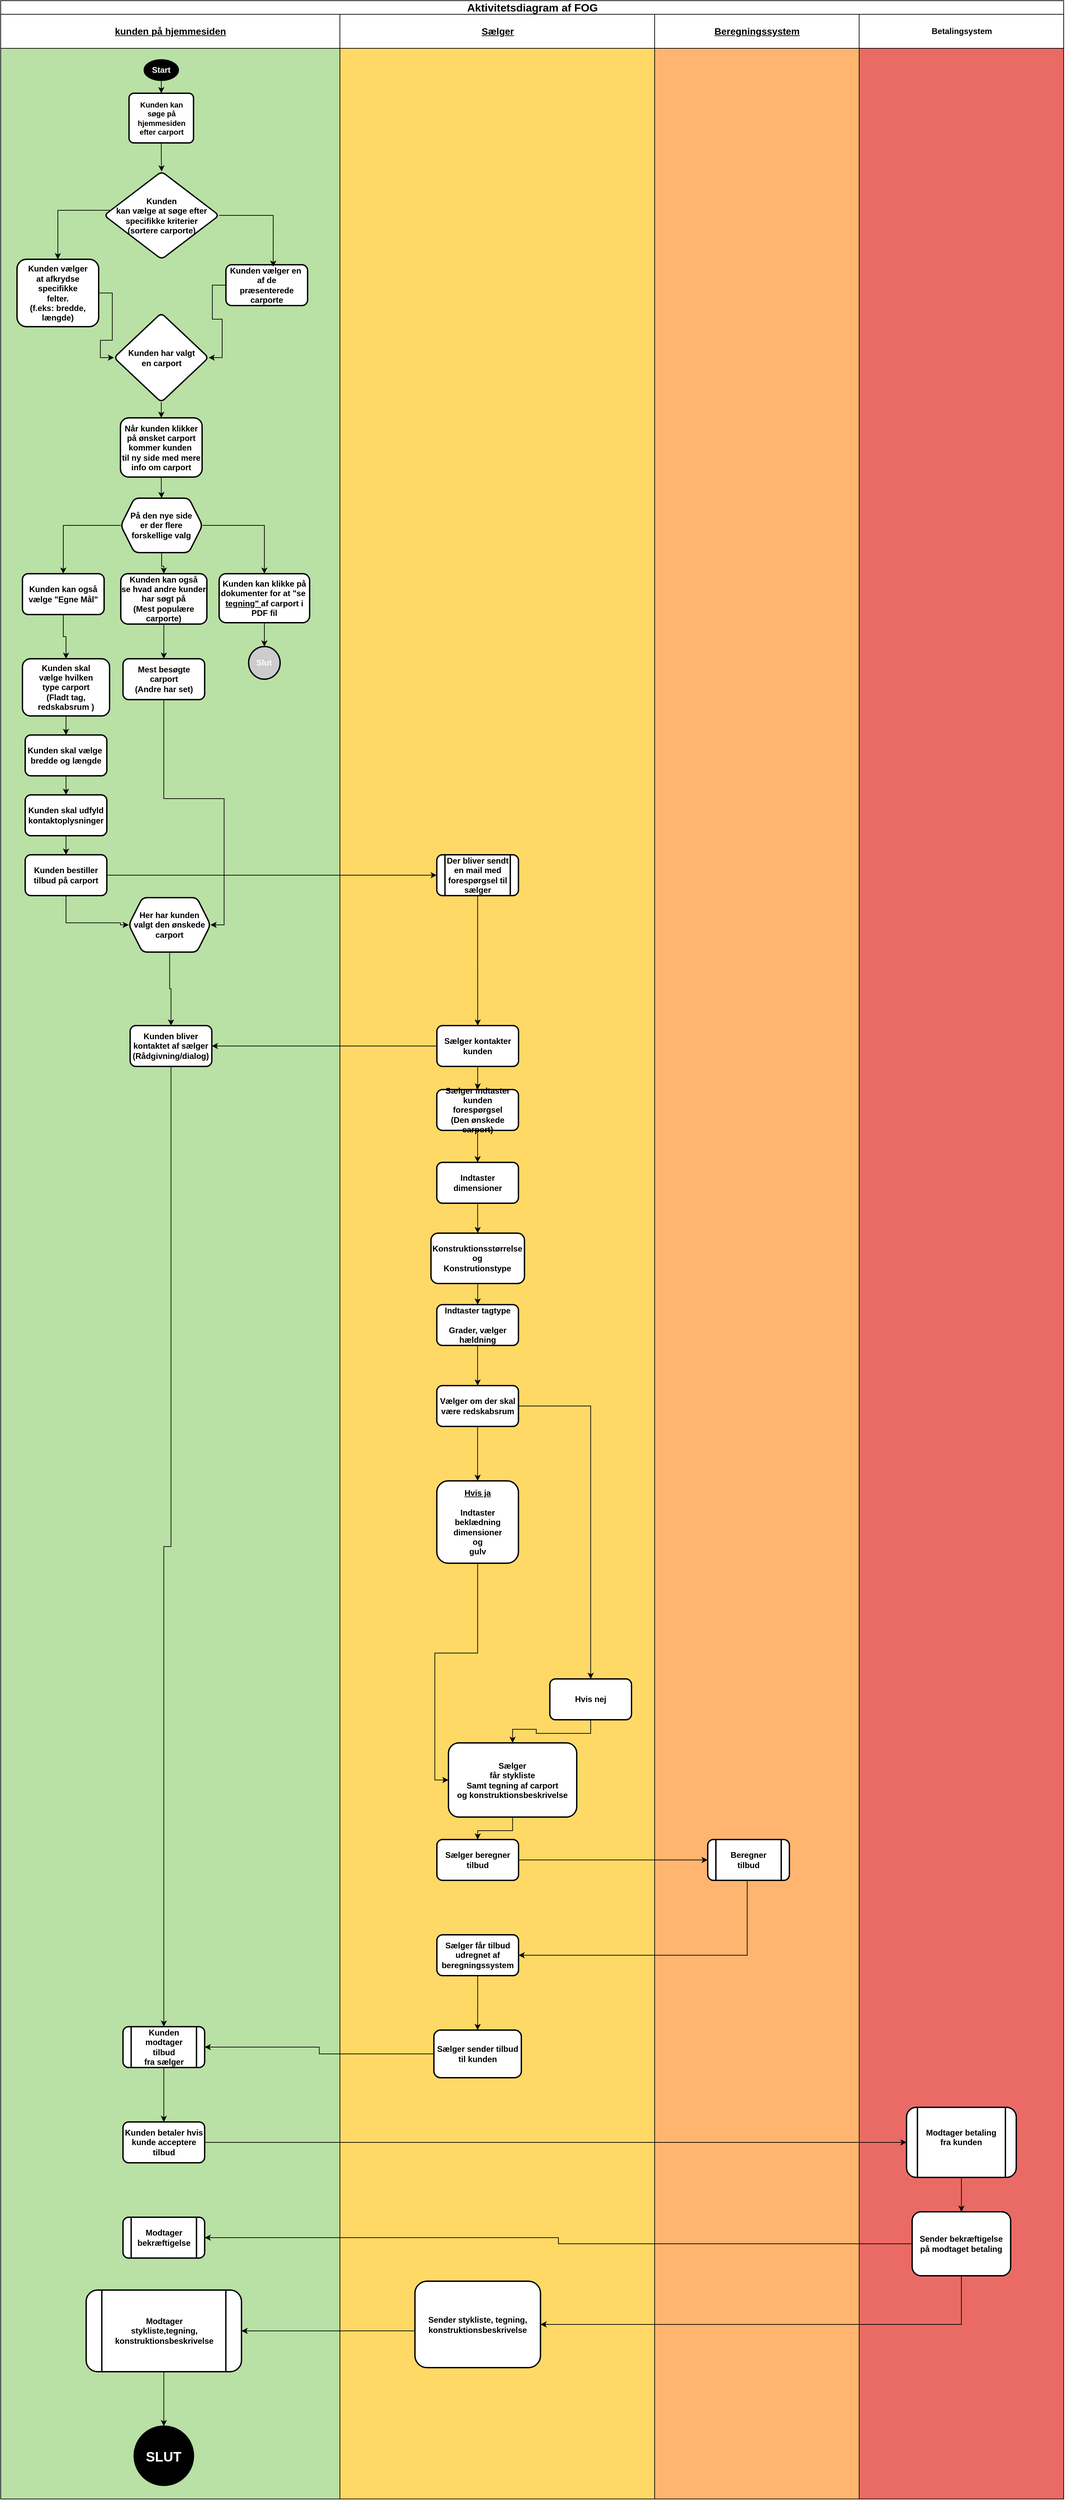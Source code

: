 <mxfile version="24.3.1" type="github">
  <diagram id="prtHgNgQTEPvFCAcTncT" name="Page-1">
    <mxGraphModel dx="1687" dy="4178" grid="0" gridSize="10" guides="1" tooltips="1" connect="1" arrows="1" fold="1" page="1" pageScale="1" pageWidth="2339" pageHeight="3300" background="none" math="0" shadow="0">
      <root>
        <mxCell id="0" />
        <mxCell id="1" parent="0" />
        <mxCell id="vdoab_yicsTFZKbGhMKv-17" value="&lt;font style=&quot;font-size: 16px;&quot;&gt;Aktivitetsdiagram af FOG&lt;/font&gt;" style="swimlane;childLayout=stackLayout;resizeParent=1;resizeParentMax=0;startSize=20;html=1;" parent="1" vertex="1">
          <mxGeometry x="219" y="-3003" width="1562.02" height="3671" as="geometry" />
        </mxCell>
        <mxCell id="vdoab_yicsTFZKbGhMKv-18" value="&lt;u&gt;&lt;font style=&quot;font-size: 14px;&quot;&gt;kunden på hjemmesiden&lt;/font&gt;&lt;/u&gt;" style="swimlane;startSize=50;html=1;swimlaneFillColor=#B9E0A5;" parent="vdoab_yicsTFZKbGhMKv-17" vertex="1">
          <mxGeometry y="20" width="498.49" height="3651" as="geometry" />
        </mxCell>
        <mxCell id="vdoab_yicsTFZKbGhMKv-25" style="edgeStyle=orthogonalEdgeStyle;rounded=0;orthogonalLoop=1;jettySize=auto;html=1;exitX=0.5;exitY=1;exitDx=0;exitDy=0;exitPerimeter=0;entryX=0.5;entryY=0;entryDx=0;entryDy=0;" parent="vdoab_yicsTFZKbGhMKv-18" source="vdoab_yicsTFZKbGhMKv-23" target="vdoab_yicsTFZKbGhMKv-26" edge="1">
          <mxGeometry relative="1" as="geometry">
            <mxPoint x="97" y="110" as="targetPoint" />
          </mxGeometry>
        </mxCell>
        <mxCell id="vdoab_yicsTFZKbGhMKv-23" value="Start" style="strokeWidth=2;html=1;shape=mxgraph.flowchart.start_1;whiteSpace=wrap;fillColor=#000000;fontColor=#FFFFFF;fontStyle=1" parent="vdoab_yicsTFZKbGhMKv-18" vertex="1">
          <mxGeometry x="211" y="67" width="50" height="30" as="geometry" />
        </mxCell>
        <mxCell id="vdoab_yicsTFZKbGhMKv-44" value="" style="edgeStyle=orthogonalEdgeStyle;rounded=0;orthogonalLoop=1;jettySize=auto;html=1;" parent="vdoab_yicsTFZKbGhMKv-18" source="vdoab_yicsTFZKbGhMKv-26" target="vdoab_yicsTFZKbGhMKv-37" edge="1">
          <mxGeometry relative="1" as="geometry" />
        </mxCell>
        <mxCell id="vdoab_yicsTFZKbGhMKv-26" value="&lt;div style=&quot;font-size: 11px;&quot; align=&quot;center&quot;&gt;&lt;font style=&quot;font-size: 11px;&quot;&gt;&lt;b&gt;Kunden kan&lt;/b&gt;&lt;/font&gt;&lt;/div&gt;&lt;div style=&quot;font-size: 11px;&quot; align=&quot;center&quot;&gt;&lt;font style=&quot;font-size: 11px;&quot;&gt;&lt;b&gt;søge på &lt;br&gt;&lt;/b&gt;&lt;/font&gt;&lt;/div&gt;&lt;div style=&quot;font-size: 11px;&quot; align=&quot;center&quot;&gt;&lt;font style=&quot;font-size: 11px;&quot;&gt;&lt;b&gt;hjemmesiden &lt;br&gt;&lt;/b&gt;&lt;/font&gt;&lt;/div&gt;&lt;div style=&quot;font-size: 11px;&quot; align=&quot;center&quot;&gt;&lt;font style=&quot;font-size: 11px;&quot;&gt;&lt;b&gt;efter carport&lt;br&gt;&lt;/b&gt;&lt;/font&gt;&lt;/div&gt;" style="rounded=1;whiteSpace=wrap;html=1;absoluteArcSize=1;arcSize=14;strokeWidth=2;" parent="vdoab_yicsTFZKbGhMKv-18" vertex="1">
          <mxGeometry x="188.62" y="116" width="94.75" height="73" as="geometry" />
        </mxCell>
        <mxCell id="vdoab_yicsTFZKbGhMKv-48" style="edgeStyle=orthogonalEdgeStyle;rounded=0;orthogonalLoop=1;jettySize=auto;html=1;entryX=1;entryY=0.5;entryDx=0;entryDy=0;" parent="vdoab_yicsTFZKbGhMKv-18" source="vdoab_yicsTFZKbGhMKv-32" target="vdoab_yicsTFZKbGhMKv-45" edge="1">
          <mxGeometry relative="1" as="geometry" />
        </mxCell>
        <mxCell id="vdoab_yicsTFZKbGhMKv-32" value="&lt;div&gt;&lt;b&gt;Kunden vælger en&amp;nbsp;&lt;/b&gt;&lt;/div&gt;&lt;div&gt;&lt;b&gt;af de&lt;br&gt;&lt;/b&gt;&lt;/div&gt;&lt;div&gt;&lt;b&gt;præsenterede&lt;br&gt;&lt;/b&gt;&lt;/div&gt;&lt;div&gt;&lt;b&gt;carporte&lt;br&gt;&lt;/b&gt;&lt;/div&gt;" style="rounded=1;whiteSpace=wrap;html=1;arcSize=14;strokeWidth=2;" parent="vdoab_yicsTFZKbGhMKv-18" vertex="1">
          <mxGeometry x="330.995" y="368" width="120" height="60" as="geometry" />
        </mxCell>
        <mxCell id="vdoab_yicsTFZKbGhMKv-37" value="&lt;div&gt;&lt;b&gt;Kunden &lt;br&gt;&lt;/b&gt;&lt;/div&gt;&lt;div&gt;&lt;b&gt;kan vælge at søge efter specifikke kriterier&lt;/b&gt;&lt;/div&gt;&lt;div&gt;&lt;b&gt;(sortere carporte)&lt;br&gt;&lt;/b&gt;&lt;/div&gt;" style="rhombus;whiteSpace=wrap;html=1;rounded=1;arcSize=14;strokeWidth=2;" parent="vdoab_yicsTFZKbGhMKv-18" vertex="1">
          <mxGeometry x="151.99" y="231" width="169.01" height="129" as="geometry" />
        </mxCell>
        <mxCell id="vdoab_yicsTFZKbGhMKv-49" style="edgeStyle=orthogonalEdgeStyle;rounded=0;orthogonalLoop=1;jettySize=auto;html=1;entryX=0;entryY=0.5;entryDx=0;entryDy=0;" parent="vdoab_yicsTFZKbGhMKv-18" source="vdoab_yicsTFZKbGhMKv-41" target="vdoab_yicsTFZKbGhMKv-45" edge="1">
          <mxGeometry relative="1" as="geometry" />
        </mxCell>
        <mxCell id="vdoab_yicsTFZKbGhMKv-41" value="&lt;div&gt;&lt;b&gt;Kunden vælger&lt;/b&gt;&lt;/div&gt;&lt;div&gt;&lt;b&gt;at afkrydse specifikke &lt;br&gt;&lt;/b&gt;&lt;/div&gt;&lt;div&gt;&lt;b&gt;felter.&lt;br&gt;(f.eks: bredde, længde)&lt;br&gt;&lt;/b&gt;&lt;/div&gt;" style="rounded=1;whiteSpace=wrap;html=1;arcSize=14;strokeWidth=2;" parent="vdoab_yicsTFZKbGhMKv-18" vertex="1">
          <mxGeometry x="24" y="360" width="120" height="99" as="geometry" />
        </mxCell>
        <mxCell id="vdoab_yicsTFZKbGhMKv-42" value="" style="edgeStyle=orthogonalEdgeStyle;rounded=0;orthogonalLoop=1;jettySize=auto;html=1;" parent="vdoab_yicsTFZKbGhMKv-18" source="vdoab_yicsTFZKbGhMKv-37" target="vdoab_yicsTFZKbGhMKv-41" edge="1">
          <mxGeometry relative="1" as="geometry">
            <Array as="points">
              <mxPoint x="84" y="288" />
            </Array>
          </mxGeometry>
        </mxCell>
        <mxCell id="vdoab_yicsTFZKbGhMKv-43" style="edgeStyle=orthogonalEdgeStyle;rounded=0;orthogonalLoop=1;jettySize=auto;html=1;entryX=0.579;entryY=0.05;entryDx=0;entryDy=0;entryPerimeter=0;" parent="vdoab_yicsTFZKbGhMKv-18" source="vdoab_yicsTFZKbGhMKv-37" target="vdoab_yicsTFZKbGhMKv-32" edge="1">
          <mxGeometry relative="1" as="geometry" />
        </mxCell>
        <mxCell id="vdoab_yicsTFZKbGhMKv-51" value="" style="edgeStyle=orthogonalEdgeStyle;rounded=0;orthogonalLoop=1;jettySize=auto;html=1;" parent="vdoab_yicsTFZKbGhMKv-18" source="vdoab_yicsTFZKbGhMKv-45" target="vdoab_yicsTFZKbGhMKv-50" edge="1">
          <mxGeometry relative="1" as="geometry" />
        </mxCell>
        <mxCell id="vdoab_yicsTFZKbGhMKv-45" value="&lt;div&gt;&lt;b&gt;Kunden har valgt&lt;/b&gt;&lt;/div&gt;&lt;div&gt;&lt;b&gt;en carport&lt;br&gt;&lt;/b&gt;&lt;/div&gt;" style="rhombus;whiteSpace=wrap;html=1;rounded=1;arcSize=14;strokeWidth=2;" parent="vdoab_yicsTFZKbGhMKv-18" vertex="1">
          <mxGeometry x="166.5" y="439" width="139.01" height="131.06" as="geometry" />
        </mxCell>
        <mxCell id="vdoab_yicsTFZKbGhMKv-55" value="" style="edgeStyle=orthogonalEdgeStyle;rounded=0;orthogonalLoop=1;jettySize=auto;html=1;" parent="vdoab_yicsTFZKbGhMKv-18" source="vdoab_yicsTFZKbGhMKv-50" target="vdoab_yicsTFZKbGhMKv-54" edge="1">
          <mxGeometry relative="1" as="geometry" />
        </mxCell>
        <mxCell id="vdoab_yicsTFZKbGhMKv-50" value="&lt;div&gt;&lt;b&gt;Når kunden klikker&lt;/b&gt;&lt;/div&gt;&lt;div&gt;&lt;b&gt;på ønsket carport&lt;/b&gt;&lt;/div&gt;&lt;div&gt;&lt;b&gt;kommer kunden&amp;nbsp;&lt;/b&gt;&lt;/div&gt;&lt;div&gt;&lt;b&gt;til ny side med mere info om carport &lt;br&gt;&lt;/b&gt;&lt;/div&gt;" style="whiteSpace=wrap;html=1;rounded=1;arcSize=14;strokeWidth=2;" parent="vdoab_yicsTFZKbGhMKv-18" vertex="1">
          <mxGeometry x="175.99" y="593" width="120" height="87" as="geometry" />
        </mxCell>
        <mxCell id="vdoab_yicsTFZKbGhMKv-57" value="" style="edgeStyle=orthogonalEdgeStyle;rounded=0;orthogonalLoop=1;jettySize=auto;html=1;" parent="vdoab_yicsTFZKbGhMKv-18" source="vdoab_yicsTFZKbGhMKv-54" target="vdoab_yicsTFZKbGhMKv-56" edge="1">
          <mxGeometry relative="1" as="geometry" />
        </mxCell>
        <mxCell id="vdoab_yicsTFZKbGhMKv-59" value="" style="edgeStyle=orthogonalEdgeStyle;rounded=0;orthogonalLoop=1;jettySize=auto;html=1;" parent="vdoab_yicsTFZKbGhMKv-18" source="vdoab_yicsTFZKbGhMKv-54" target="vdoab_yicsTFZKbGhMKv-58" edge="1">
          <mxGeometry relative="1" as="geometry" />
        </mxCell>
        <mxCell id="vdoab_yicsTFZKbGhMKv-61" value="" style="edgeStyle=orthogonalEdgeStyle;rounded=0;orthogonalLoop=1;jettySize=auto;html=1;" parent="vdoab_yicsTFZKbGhMKv-18" source="vdoab_yicsTFZKbGhMKv-54" target="vdoab_yicsTFZKbGhMKv-60" edge="1">
          <mxGeometry relative="1" as="geometry" />
        </mxCell>
        <mxCell id="vdoab_yicsTFZKbGhMKv-54" value="&lt;div&gt;&lt;b&gt;På den nye side &lt;br&gt;&lt;/b&gt;&lt;/div&gt;&lt;div&gt;&lt;b&gt;er der flere forskellige valg&lt;br&gt;&lt;/b&gt;&lt;/div&gt;" style="shape=hexagon;perimeter=hexagonPerimeter2;whiteSpace=wrap;html=1;fixedSize=1;rounded=1;arcSize=14;strokeWidth=2;" parent="vdoab_yicsTFZKbGhMKv-18" vertex="1">
          <mxGeometry x="176.49" y="711" width="120" height="80" as="geometry" />
        </mxCell>
        <mxCell id="vdoab_yicsTFZKbGhMKv-65" value="" style="edgeStyle=orthogonalEdgeStyle;rounded=0;orthogonalLoop=1;jettySize=auto;html=1;" parent="vdoab_yicsTFZKbGhMKv-18" source="vdoab_yicsTFZKbGhMKv-56" target="vdoab_yicsTFZKbGhMKv-64" edge="1">
          <mxGeometry relative="1" as="geometry" />
        </mxCell>
        <mxCell id="vdoab_yicsTFZKbGhMKv-56" value="&lt;div&gt;&lt;b&gt;Kunden kan klikke på&lt;/b&gt;&lt;/div&gt;&lt;div&gt;&lt;b&gt;dokumenter for at &quot;se&amp;nbsp;&lt;/b&gt;&lt;/div&gt;&lt;div&gt;&lt;b&gt;&lt;u&gt;tegning&quot; &lt;/u&gt;af carport i PDF fil&lt;br&gt;&lt;/b&gt;&lt;/div&gt;" style="whiteSpace=wrap;html=1;rounded=1;arcSize=14;strokeWidth=2;" parent="vdoab_yicsTFZKbGhMKv-18" vertex="1">
          <mxGeometry x="321" y="822" width="133" height="72" as="geometry" />
        </mxCell>
        <mxCell id="vdoab_yicsTFZKbGhMKv-69" value="" style="edgeStyle=orthogonalEdgeStyle;rounded=0;orthogonalLoop=1;jettySize=auto;html=1;" parent="vdoab_yicsTFZKbGhMKv-18" source="vdoab_yicsTFZKbGhMKv-58" target="vdoab_yicsTFZKbGhMKv-68" edge="1">
          <mxGeometry relative="1" as="geometry" />
        </mxCell>
        <mxCell id="vdoab_yicsTFZKbGhMKv-58" value="&lt;div&gt;&lt;b&gt;Kunden kan også &lt;br&gt;&lt;/b&gt;&lt;/div&gt;&lt;div&gt;&lt;b&gt;vælge &quot;Egne Mål&quot;&lt;br&gt;&lt;/b&gt;&lt;/div&gt;" style="whiteSpace=wrap;html=1;rounded=1;arcSize=14;strokeWidth=2;" parent="vdoab_yicsTFZKbGhMKv-18" vertex="1">
          <mxGeometry x="31.99" y="822" width="120" height="60" as="geometry" />
        </mxCell>
        <mxCell id="vdoab_yicsTFZKbGhMKv-67" value="" style="edgeStyle=orthogonalEdgeStyle;rounded=0;orthogonalLoop=1;jettySize=auto;html=1;" parent="vdoab_yicsTFZKbGhMKv-18" source="vdoab_yicsTFZKbGhMKv-60" target="vdoab_yicsTFZKbGhMKv-66" edge="1">
          <mxGeometry relative="1" as="geometry" />
        </mxCell>
        <mxCell id="vdoab_yicsTFZKbGhMKv-60" value="&lt;div&gt;&lt;b&gt;Kunden kan også &lt;br&gt;&lt;/b&gt;&lt;/div&gt;&lt;div&gt;&lt;b&gt;se hvad andre kunder har søgt på &lt;br&gt;&lt;/b&gt;&lt;/div&gt;&lt;div&gt;&lt;b&gt;(Mest populære carporte)&lt;br&gt;&lt;/b&gt;&lt;/div&gt;" style="whiteSpace=wrap;html=1;rounded=1;arcSize=14;strokeWidth=2;" parent="vdoab_yicsTFZKbGhMKv-18" vertex="1">
          <mxGeometry x="176.49" y="822" width="126.51" height="74" as="geometry" />
        </mxCell>
        <mxCell id="vdoab_yicsTFZKbGhMKv-64" value="&lt;b&gt;&lt;font color=&quot;#ffffff&quot;&gt;Slut&lt;/font&gt;&lt;/b&gt;" style="ellipse;whiteSpace=wrap;html=1;rounded=1;arcSize=14;strokeWidth=2;fillColor=#CCCCCC;" parent="vdoab_yicsTFZKbGhMKv-18" vertex="1">
          <mxGeometry x="364.38" y="929" width="46.25" height="48" as="geometry" />
        </mxCell>
        <mxCell id="vdoab_yicsTFZKbGhMKv-93" style="edgeStyle=orthogonalEdgeStyle;rounded=0;orthogonalLoop=1;jettySize=auto;html=1;entryX=1;entryY=0.5;entryDx=0;entryDy=0;" parent="vdoab_yicsTFZKbGhMKv-18" source="vdoab_yicsTFZKbGhMKv-66" target="vdoab_yicsTFZKbGhMKv-84" edge="1">
          <mxGeometry relative="1" as="geometry" />
        </mxCell>
        <mxCell id="vdoab_yicsTFZKbGhMKv-66" value="&lt;div&gt;&lt;b&gt;Mest besøgte &lt;br&gt;&lt;/b&gt;&lt;/div&gt;&lt;div&gt;&lt;b&gt;carport&lt;/b&gt;&lt;/div&gt;&lt;div&gt;&lt;b&gt;(Andre har set)&lt;br&gt;&lt;/b&gt;&lt;/div&gt;" style="whiteSpace=wrap;html=1;rounded=1;arcSize=14;strokeWidth=2;" parent="vdoab_yicsTFZKbGhMKv-18" vertex="1">
          <mxGeometry x="179.745" y="947" width="120" height="60" as="geometry" />
        </mxCell>
        <mxCell id="vdoab_yicsTFZKbGhMKv-71" value="" style="edgeStyle=orthogonalEdgeStyle;rounded=0;orthogonalLoop=1;jettySize=auto;html=1;" parent="vdoab_yicsTFZKbGhMKv-18" source="vdoab_yicsTFZKbGhMKv-68" target="vdoab_yicsTFZKbGhMKv-70" edge="1">
          <mxGeometry relative="1" as="geometry" />
        </mxCell>
        <mxCell id="vdoab_yicsTFZKbGhMKv-68" value="&lt;div&gt;&lt;b&gt;Kunden skal &lt;br&gt;&lt;/b&gt;&lt;/div&gt;&lt;div&gt;&lt;b&gt;vælge hvilken &lt;br&gt;&lt;/b&gt;&lt;/div&gt;&lt;div&gt;&lt;b&gt;type carport&lt;br&gt;&lt;/b&gt;&lt;/div&gt;&lt;div&gt;&lt;b&gt;(Fladt tag, redskabsrum )&lt;/b&gt;&lt;br&gt;&lt;/div&gt;" style="rounded=1;whiteSpace=wrap;html=1;arcSize=14;strokeWidth=2;" parent="vdoab_yicsTFZKbGhMKv-18" vertex="1">
          <mxGeometry x="31.99" y="947" width="128.01" height="84" as="geometry" />
        </mxCell>
        <mxCell id="vdoab_yicsTFZKbGhMKv-73" value="" style="edgeStyle=orthogonalEdgeStyle;rounded=0;orthogonalLoop=1;jettySize=auto;html=1;" parent="vdoab_yicsTFZKbGhMKv-18" source="vdoab_yicsTFZKbGhMKv-70" target="vdoab_yicsTFZKbGhMKv-72" edge="1">
          <mxGeometry relative="1" as="geometry" />
        </mxCell>
        <mxCell id="vdoab_yicsTFZKbGhMKv-70" value="&lt;div&gt;&lt;b&gt;Kunden skal vælge&amp;nbsp;&lt;/b&gt;&lt;/div&gt;&lt;div&gt;&lt;b&gt;bredde og længde&lt;/b&gt;&lt;br&gt;&lt;/div&gt;" style="whiteSpace=wrap;html=1;rounded=1;arcSize=14;strokeWidth=2;" parent="vdoab_yicsTFZKbGhMKv-18" vertex="1">
          <mxGeometry x="36.0" y="1059" width="120" height="60" as="geometry" />
        </mxCell>
        <mxCell id="vdoab_yicsTFZKbGhMKv-75" value="" style="edgeStyle=orthogonalEdgeStyle;rounded=0;orthogonalLoop=1;jettySize=auto;html=1;" parent="vdoab_yicsTFZKbGhMKv-18" source="vdoab_yicsTFZKbGhMKv-72" target="vdoab_yicsTFZKbGhMKv-74" edge="1">
          <mxGeometry relative="1" as="geometry" />
        </mxCell>
        <mxCell id="vdoab_yicsTFZKbGhMKv-72" value="&lt;div&gt;&lt;b&gt;Kunden skal udfyld &lt;br&gt;&lt;/b&gt;&lt;/div&gt;&lt;div&gt;&lt;b&gt;kontaktoplysninger&lt;br&gt;&lt;/b&gt;&lt;/div&gt;" style="whiteSpace=wrap;html=1;rounded=1;arcSize=14;strokeWidth=2;" parent="vdoab_yicsTFZKbGhMKv-18" vertex="1">
          <mxGeometry x="36" y="1147" width="120" height="60" as="geometry" />
        </mxCell>
        <mxCell id="bnEr6I9zWB6GaagaqKd0-1" style="edgeStyle=orthogonalEdgeStyle;rounded=0;orthogonalLoop=1;jettySize=auto;html=1;entryX=0;entryY=0.5;entryDx=0;entryDy=0;" edge="1" parent="vdoab_yicsTFZKbGhMKv-18" source="vdoab_yicsTFZKbGhMKv-74" target="vdoab_yicsTFZKbGhMKv-84">
          <mxGeometry relative="1" as="geometry">
            <Array as="points">
              <mxPoint x="96" y="1335" />
              <mxPoint x="176" y="1335" />
              <mxPoint x="176" y="1338" />
            </Array>
          </mxGeometry>
        </mxCell>
        <mxCell id="vdoab_yicsTFZKbGhMKv-74" value="&lt;div&gt;&lt;b&gt;Kunden bestiller tilbud på carport&lt;br&gt;&lt;/b&gt;&lt;/div&gt;" style="whiteSpace=wrap;html=1;rounded=1;arcSize=14;strokeWidth=2;" parent="vdoab_yicsTFZKbGhMKv-18" vertex="1">
          <mxGeometry x="36" y="1235" width="120" height="60" as="geometry" />
        </mxCell>
        <mxCell id="vdoab_yicsTFZKbGhMKv-84" value="&lt;div&gt;&lt;b&gt;Her har kunden &lt;br&gt;&lt;/b&gt;&lt;/div&gt;&lt;div&gt;&lt;b&gt;valgt den ønskede carport&lt;br&gt;&lt;/b&gt;&lt;/div&gt;" style="shape=hexagon;perimeter=hexagonPerimeter2;whiteSpace=wrap;html=1;fixedSize=1;rounded=1;arcSize=14;strokeWidth=2;" parent="vdoab_yicsTFZKbGhMKv-18" vertex="1">
          <mxGeometry x="188.25" y="1298" width="120" height="80" as="geometry" />
        </mxCell>
        <mxCell id="bnEr6I9zWB6GaagaqKd0-4" value="" style="edgeStyle=orthogonalEdgeStyle;rounded=0;orthogonalLoop=1;jettySize=auto;html=1;" edge="1" parent="vdoab_yicsTFZKbGhMKv-18" source="vdoab_yicsTFZKbGhMKv-131" target="bnEr6I9zWB6GaagaqKd0-3">
          <mxGeometry relative="1" as="geometry" />
        </mxCell>
        <mxCell id="vdoab_yicsTFZKbGhMKv-131" value="&lt;div&gt;&lt;b&gt;Kunden modtager&lt;/b&gt;&lt;/div&gt;&lt;div&gt;&lt;b&gt;tilbud &lt;br&gt;&lt;/b&gt;&lt;/div&gt;&lt;div&gt;&lt;b&gt;fra sælger&lt;br&gt;&lt;/b&gt;&lt;/div&gt;" style="shape=process;whiteSpace=wrap;html=1;backgroundOutline=1;rounded=1;arcSize=14;strokeWidth=2;" parent="vdoab_yicsTFZKbGhMKv-18" vertex="1">
          <mxGeometry x="179.74" y="2957" width="120" height="60" as="geometry" />
        </mxCell>
        <mxCell id="bnEr6I9zWB6GaagaqKd0-3" value="&lt;div&gt;&lt;b&gt;Kunden betaler hvis &lt;br&gt;&lt;/b&gt;&lt;/div&gt;&lt;div&gt;&lt;b&gt;kunde acceptere tilbud&lt;br&gt;&lt;/b&gt;&lt;/div&gt;" style="whiteSpace=wrap;html=1;rounded=1;arcSize=14;strokeWidth=2;" vertex="1" parent="vdoab_yicsTFZKbGhMKv-18">
          <mxGeometry x="179.74" y="3097" width="120" height="60" as="geometry" />
        </mxCell>
        <mxCell id="bnEr6I9zWB6GaagaqKd0-28" value="" style="edgeStyle=orthogonalEdgeStyle;rounded=0;orthogonalLoop=1;jettySize=auto;html=1;" edge="1" parent="vdoab_yicsTFZKbGhMKv-18" source="bnEr6I9zWB6GaagaqKd0-7" target="bnEr6I9zWB6GaagaqKd0-27">
          <mxGeometry relative="1" as="geometry" />
        </mxCell>
        <mxCell id="bnEr6I9zWB6GaagaqKd0-7" value="&lt;div&gt;&lt;b&gt;Modtager &lt;br&gt;&lt;/b&gt;&lt;/div&gt;&lt;div&gt;&lt;b&gt;stykliste,tegning,&lt;/b&gt;&lt;/div&gt;&lt;div&gt;&lt;b&gt;konstruktionsbeskrivelse&lt;br&gt;&lt;/b&gt;&lt;/div&gt;" style="shape=process;whiteSpace=wrap;html=1;backgroundOutline=1;rounded=1;arcSize=14;strokeWidth=2;" vertex="1" parent="vdoab_yicsTFZKbGhMKv-18">
          <mxGeometry x="125.61" y="3344" width="228.26" height="120" as="geometry" />
        </mxCell>
        <mxCell id="bnEr6I9zWB6GaagaqKd0-16" value="&lt;b&gt;Modtager bekræftigelse&lt;br&gt;&lt;/b&gt;" style="shape=process;whiteSpace=wrap;html=1;backgroundOutline=1;rounded=1;arcSize=14;strokeWidth=2;" vertex="1" parent="vdoab_yicsTFZKbGhMKv-18">
          <mxGeometry x="179.74" y="3237" width="120" height="60" as="geometry" />
        </mxCell>
        <mxCell id="bnEr6I9zWB6GaagaqKd0-27" value="&lt;b style=&quot;font-size: 20px;&quot;&gt;&lt;font style=&quot;font-size: 20px;&quot; color=&quot;#ffffff&quot;&gt;SLUT&lt;br&gt;&lt;/font&gt;&lt;/b&gt;" style="ellipse;whiteSpace=wrap;html=1;rounded=1;arcSize=14;strokeWidth=2;fillColor=#000000;" vertex="1" parent="vdoab_yicsTFZKbGhMKv-18">
          <mxGeometry x="196.24" y="3544" width="87" height="87" as="geometry" />
        </mxCell>
        <mxCell id="vdoab_yicsTFZKbGhMKv-19" value="&lt;div style=&quot;font-size: 13px;&quot;&gt;&lt;font style=&quot;font-size: 14px;&quot;&gt;&lt;u&gt;Sælger&lt;/u&gt;&lt;/font&gt;&lt;/div&gt;" style="swimlane;startSize=50;html=1;swimlaneFillColor=#FFD966;" parent="vdoab_yicsTFZKbGhMKv-17" vertex="1">
          <mxGeometry x="498.49" y="20" width="462.51" height="3651" as="geometry" />
        </mxCell>
        <mxCell id="vdoab_yicsTFZKbGhMKv-91" value="" style="edgeStyle=orthogonalEdgeStyle;rounded=0;orthogonalLoop=1;jettySize=auto;html=1;" parent="vdoab_yicsTFZKbGhMKv-19" source="vdoab_yicsTFZKbGhMKv-79" target="vdoab_yicsTFZKbGhMKv-90" edge="1">
          <mxGeometry relative="1" as="geometry" />
        </mxCell>
        <mxCell id="vdoab_yicsTFZKbGhMKv-79" value="&lt;div&gt;&lt;b&gt;Der bliver sendt &lt;br&gt;&lt;/b&gt;&lt;/div&gt;&lt;div&gt;&lt;b&gt;en mail med forespørgsel til sælger&lt;br&gt;&lt;/b&gt;&lt;/div&gt;" style="shape=process;whiteSpace=wrap;html=1;backgroundOutline=1;rounded=1;arcSize=14;strokeWidth=2;" parent="vdoab_yicsTFZKbGhMKv-19" vertex="1">
          <mxGeometry x="142.37" y="1235" width="120" height="60" as="geometry" />
        </mxCell>
        <mxCell id="vdoab_yicsTFZKbGhMKv-95" value="" style="edgeStyle=orthogonalEdgeStyle;rounded=0;orthogonalLoop=1;jettySize=auto;html=1;" parent="vdoab_yicsTFZKbGhMKv-19" source="vdoab_yicsTFZKbGhMKv-90" target="vdoab_yicsTFZKbGhMKv-94" edge="1">
          <mxGeometry relative="1" as="geometry" />
        </mxCell>
        <mxCell id="vdoab_yicsTFZKbGhMKv-97" value="" style="edgeStyle=orthogonalEdgeStyle;rounded=0;orthogonalLoop=1;jettySize=auto;html=1;" parent="vdoab_yicsTFZKbGhMKv-19" source="vdoab_yicsTFZKbGhMKv-94" target="vdoab_yicsTFZKbGhMKv-96" edge="1">
          <mxGeometry relative="1" as="geometry" />
        </mxCell>
        <mxCell id="vdoab_yicsTFZKbGhMKv-94" value="&lt;div&gt;&lt;b&gt;Sælger indtaster&lt;/b&gt;&lt;/div&gt;&lt;div&gt;&lt;b&gt;kunden forespørgsel&lt;br&gt;&lt;/b&gt;&lt;/div&gt;&lt;div&gt;&lt;b&gt;(Den ønskede carport)&lt;br&gt;&lt;/b&gt;&lt;/div&gt;" style="whiteSpace=wrap;html=1;rounded=1;arcSize=14;strokeWidth=2;" parent="vdoab_yicsTFZKbGhMKv-19" vertex="1">
          <mxGeometry x="142.37" y="1580" width="120" height="60" as="geometry" />
        </mxCell>
        <mxCell id="vdoab_yicsTFZKbGhMKv-101" value="" style="edgeStyle=orthogonalEdgeStyle;rounded=0;orthogonalLoop=1;jettySize=auto;html=1;" parent="vdoab_yicsTFZKbGhMKv-19" source="vdoab_yicsTFZKbGhMKv-96" target="vdoab_yicsTFZKbGhMKv-100" edge="1">
          <mxGeometry relative="1" as="geometry" />
        </mxCell>
        <mxCell id="vdoab_yicsTFZKbGhMKv-96" value="&lt;div&gt;&lt;b&gt;Indtaster &lt;br&gt;&lt;/b&gt;&lt;/div&gt;&lt;div&gt;&lt;b&gt;dimensioner&lt;br&gt;&lt;/b&gt;&lt;/div&gt;" style="whiteSpace=wrap;html=1;rounded=1;arcSize=14;strokeWidth=2;" parent="vdoab_yicsTFZKbGhMKv-19" vertex="1">
          <mxGeometry x="142.37" y="1687" width="120" height="60" as="geometry" />
        </mxCell>
        <mxCell id="vdoab_yicsTFZKbGhMKv-106" style="edgeStyle=orthogonalEdgeStyle;rounded=0;orthogonalLoop=1;jettySize=auto;html=1;" parent="vdoab_yicsTFZKbGhMKv-19" source="vdoab_yicsTFZKbGhMKv-100" target="vdoab_yicsTFZKbGhMKv-102" edge="1">
          <mxGeometry relative="1" as="geometry" />
        </mxCell>
        <mxCell id="vdoab_yicsTFZKbGhMKv-100" value="&lt;div&gt;&lt;b&gt;Konstruktionsstørrelse&lt;/b&gt;&lt;/div&gt;&lt;div&gt;&lt;b&gt;og&lt;/b&gt;&lt;/div&gt;&lt;div&gt;&lt;b&gt;Konstrutionstype&lt;br&gt;&lt;/b&gt;&lt;/div&gt;" style="whiteSpace=wrap;html=1;rounded=1;arcSize=14;strokeWidth=2;" parent="vdoab_yicsTFZKbGhMKv-19" vertex="1">
          <mxGeometry x="133.83" y="1791" width="137.37" height="74" as="geometry" />
        </mxCell>
        <mxCell id="vdoab_yicsTFZKbGhMKv-108" value="" style="edgeStyle=orthogonalEdgeStyle;rounded=0;orthogonalLoop=1;jettySize=auto;html=1;" parent="vdoab_yicsTFZKbGhMKv-19" source="vdoab_yicsTFZKbGhMKv-102" target="vdoab_yicsTFZKbGhMKv-107" edge="1">
          <mxGeometry relative="1" as="geometry" />
        </mxCell>
        <mxCell id="vdoab_yicsTFZKbGhMKv-102" value="&lt;div&gt;&lt;b&gt;Indtaster tagtype&lt;/b&gt;&lt;/div&gt;&lt;b&gt;&lt;br&gt;Grader, vælger hældning&lt;br&gt;&lt;/b&gt;" style="whiteSpace=wrap;html=1;rounded=1;arcSize=14;strokeWidth=2;" parent="vdoab_yicsTFZKbGhMKv-19" vertex="1">
          <mxGeometry x="142.37" y="1896" width="120" height="60" as="geometry" />
        </mxCell>
        <mxCell id="vdoab_yicsTFZKbGhMKv-110" value="" style="edgeStyle=orthogonalEdgeStyle;rounded=0;orthogonalLoop=1;jettySize=auto;html=1;" parent="vdoab_yicsTFZKbGhMKv-19" source="vdoab_yicsTFZKbGhMKv-107" target="vdoab_yicsTFZKbGhMKv-109" edge="1">
          <mxGeometry relative="1" as="geometry" />
        </mxCell>
        <mxCell id="vdoab_yicsTFZKbGhMKv-112" value="" style="edgeStyle=orthogonalEdgeStyle;rounded=0;orthogonalLoop=1;jettySize=auto;html=1;" parent="vdoab_yicsTFZKbGhMKv-19" source="vdoab_yicsTFZKbGhMKv-107" target="vdoab_yicsTFZKbGhMKv-111" edge="1">
          <mxGeometry relative="1" as="geometry" />
        </mxCell>
        <mxCell id="vdoab_yicsTFZKbGhMKv-107" value="&lt;b&gt;Vælger om der skal være redskabsrum &lt;br&gt;&lt;/b&gt;" style="whiteSpace=wrap;html=1;rounded=1;arcSize=14;strokeWidth=2;" parent="vdoab_yicsTFZKbGhMKv-19" vertex="1">
          <mxGeometry x="142.37" y="2015" width="120" height="60" as="geometry" />
        </mxCell>
        <mxCell id="bnEr6I9zWB6GaagaqKd0-2" style="edgeStyle=orthogonalEdgeStyle;rounded=0;orthogonalLoop=1;jettySize=auto;html=1;entryX=0;entryY=0.5;entryDx=0;entryDy=0;" edge="1" parent="vdoab_yicsTFZKbGhMKv-19" source="vdoab_yicsTFZKbGhMKv-109" target="vdoab_yicsTFZKbGhMKv-113">
          <mxGeometry relative="1" as="geometry" />
        </mxCell>
        <mxCell id="vdoab_yicsTFZKbGhMKv-109" value="&lt;div&gt;&lt;u&gt;&lt;b&gt;Hvis ja&lt;/b&gt;&lt;/u&gt;&lt;/div&gt;&lt;br&gt;&lt;div&gt;&lt;b&gt;Indtaster &lt;br&gt;&lt;/b&gt;&lt;/div&gt;&lt;div&gt;&lt;b&gt;beklædning&lt;/b&gt;&lt;/div&gt;&lt;div&gt;&lt;b&gt;dimensioner&lt;/b&gt;&lt;/div&gt;&lt;div&gt;&lt;b&gt;og &lt;br&gt;&lt;/b&gt;&lt;/div&gt;&lt;div&gt;&lt;b&gt;gulv&lt;br&gt;&lt;/b&gt;&lt;/div&gt;" style="whiteSpace=wrap;html=1;rounded=1;arcSize=14;strokeWidth=2;" parent="vdoab_yicsTFZKbGhMKv-19" vertex="1">
          <mxGeometry x="142.37" y="2155" width="120" height="121" as="geometry" />
        </mxCell>
        <mxCell id="vdoab_yicsTFZKbGhMKv-114" value="" style="edgeStyle=orthogonalEdgeStyle;rounded=0;orthogonalLoop=1;jettySize=auto;html=1;" parent="vdoab_yicsTFZKbGhMKv-19" source="vdoab_yicsTFZKbGhMKv-111" target="vdoab_yicsTFZKbGhMKv-113" edge="1">
          <mxGeometry relative="1" as="geometry" />
        </mxCell>
        <mxCell id="vdoab_yicsTFZKbGhMKv-111" value="&lt;b&gt;Hvis nej&lt;br&gt;&lt;/b&gt;" style="whiteSpace=wrap;html=1;rounded=1;arcSize=14;strokeWidth=2;" parent="vdoab_yicsTFZKbGhMKv-19" vertex="1">
          <mxGeometry x="308.51" y="2446" width="120" height="60" as="geometry" />
        </mxCell>
        <mxCell id="vdoab_yicsTFZKbGhMKv-117" value="" style="edgeStyle=orthogonalEdgeStyle;rounded=0;orthogonalLoop=1;jettySize=auto;html=1;" parent="vdoab_yicsTFZKbGhMKv-19" source="vdoab_yicsTFZKbGhMKv-113" target="vdoab_yicsTFZKbGhMKv-116" edge="1">
          <mxGeometry relative="1" as="geometry" />
        </mxCell>
        <mxCell id="vdoab_yicsTFZKbGhMKv-113" value="&lt;div&gt;&lt;b&gt;Sælger &lt;br&gt;&lt;/b&gt;&lt;/div&gt;&lt;div&gt;&lt;b&gt;får stykliste&lt;br&gt;Samt tegning af carport&lt;/b&gt;&lt;/div&gt;&lt;div&gt;&lt;b&gt;og konstruktionsbeskrivelse&lt;br&gt;&lt;/b&gt;&lt;/div&gt;" style="whiteSpace=wrap;html=1;rounded=1;arcSize=14;strokeWidth=2;" parent="vdoab_yicsTFZKbGhMKv-19" vertex="1">
          <mxGeometry x="159.51" y="2540" width="188.49" height="109" as="geometry" />
        </mxCell>
        <mxCell id="vdoab_yicsTFZKbGhMKv-116" value="&lt;b&gt;Sælger beregner tilbud&lt;br&gt;&lt;/b&gt;" style="whiteSpace=wrap;html=1;rounded=1;arcSize=14;strokeWidth=2;" parent="vdoab_yicsTFZKbGhMKv-19" vertex="1">
          <mxGeometry x="142.51" y="2682" width="120" height="60" as="geometry" />
        </mxCell>
        <mxCell id="vdoab_yicsTFZKbGhMKv-127" value="" style="edgeStyle=orthogonalEdgeStyle;rounded=0;orthogonalLoop=1;jettySize=auto;html=1;" parent="vdoab_yicsTFZKbGhMKv-19" source="vdoab_yicsTFZKbGhMKv-123" target="vdoab_yicsTFZKbGhMKv-126" edge="1">
          <mxGeometry relative="1" as="geometry" />
        </mxCell>
        <mxCell id="vdoab_yicsTFZKbGhMKv-123" value="&lt;div&gt;&lt;b&gt;Sælger får tilbud&lt;/b&gt;&lt;/div&gt;&lt;div&gt;&lt;b&gt;udregnet af beregningssystem&lt;br&gt;&lt;/b&gt;&lt;/div&gt;" style="whiteSpace=wrap;html=1;rounded=1;arcSize=14;strokeWidth=2;" parent="vdoab_yicsTFZKbGhMKv-19" vertex="1">
          <mxGeometry x="142.51" y="2822" width="120" height="60" as="geometry" />
        </mxCell>
        <mxCell id="vdoab_yicsTFZKbGhMKv-126" value="&lt;b&gt;Sælger sender tilbud til kunden&lt;br&gt;&lt;/b&gt;" style="whiteSpace=wrap;html=1;rounded=1;arcSize=14;strokeWidth=2;" parent="vdoab_yicsTFZKbGhMKv-19" vertex="1">
          <mxGeometry x="138.12" y="2962" width="128.49" height="70" as="geometry" />
        </mxCell>
        <mxCell id="vdoab_yicsTFZKbGhMKv-90" value="&lt;div&gt;&lt;b&gt;Sælger kontakter &lt;br&gt;&lt;/b&gt;&lt;/div&gt;&lt;div&gt;&lt;b&gt;kunden&lt;br&gt;&lt;/b&gt;&lt;/div&gt;" style="whiteSpace=wrap;html=1;rounded=1;arcSize=14;strokeWidth=2;" parent="vdoab_yicsTFZKbGhMKv-19" vertex="1">
          <mxGeometry x="142.51" y="1486" width="120" height="60" as="geometry" />
        </mxCell>
        <mxCell id="vdoab_yicsTFZKbGhMKv-88" value="&lt;div&gt;&lt;b&gt;Kunden bliver kontaktet af sælger&lt;/b&gt;&lt;/div&gt;&lt;div&gt;&lt;b&gt;(Rådgivning/dialog)&lt;br&gt;&lt;/b&gt;&lt;/div&gt;" style="whiteSpace=wrap;html=1;rounded=1;arcSize=14;strokeWidth=2;" parent="vdoab_yicsTFZKbGhMKv-19" vertex="1">
          <mxGeometry x="-308.24" y="1486" width="120" height="60" as="geometry" />
        </mxCell>
        <mxCell id="vdoab_yicsTFZKbGhMKv-92" style="edgeStyle=orthogonalEdgeStyle;rounded=0;orthogonalLoop=1;jettySize=auto;html=1;entryX=1;entryY=0.5;entryDx=0;entryDy=0;" parent="vdoab_yicsTFZKbGhMKv-19" source="vdoab_yicsTFZKbGhMKv-90" target="vdoab_yicsTFZKbGhMKv-88" edge="1">
          <mxGeometry relative="1" as="geometry" />
        </mxCell>
        <mxCell id="bnEr6I9zWB6GaagaqKd0-21" value="&lt;b&gt;Sender stykliste, tegning, konstruktionsbeskrivelse&lt;/b&gt;" style="rounded=1;whiteSpace=wrap;html=1;arcSize=14;strokeWidth=2;" vertex="1" parent="vdoab_yicsTFZKbGhMKv-19">
          <mxGeometry x="110.27" y="3331" width="184.49" height="127" as="geometry" />
        </mxCell>
        <mxCell id="vdoab_yicsTFZKbGhMKv-20" value="&lt;div style=&quot;font-size: 14px;&quot;&gt;&lt;u&gt;Beregningssystem&lt;/u&gt;&lt;/div&gt;" style="swimlane;startSize=50;html=1;swimlaneFillColor=#FFB570;" parent="vdoab_yicsTFZKbGhMKv-17" vertex="1">
          <mxGeometry x="961" y="20" width="300.51" height="3651" as="geometry" />
        </mxCell>
        <mxCell id="vdoab_yicsTFZKbGhMKv-119" value="&lt;div&gt;&lt;b&gt;Beregner &lt;br&gt;&lt;/b&gt;&lt;/div&gt;&lt;div&gt;&lt;b&gt;tilbud&lt;br&gt;&lt;/b&gt;&lt;/div&gt;" style="shape=process;whiteSpace=wrap;html=1;backgroundOutline=1;rounded=1;arcSize=14;strokeWidth=2;" parent="vdoab_yicsTFZKbGhMKv-20" vertex="1">
          <mxGeometry x="78" y="2682" width="120" height="60" as="geometry" />
        </mxCell>
        <mxCell id="vdoab_yicsTFZKbGhMKv-80" value="" style="edgeStyle=orthogonalEdgeStyle;rounded=0;orthogonalLoop=1;jettySize=auto;html=1;" parent="vdoab_yicsTFZKbGhMKv-17" source="vdoab_yicsTFZKbGhMKv-74" target="vdoab_yicsTFZKbGhMKv-79" edge="1">
          <mxGeometry relative="1" as="geometry" />
        </mxCell>
        <mxCell id="vdoab_yicsTFZKbGhMKv-122" style="edgeStyle=orthogonalEdgeStyle;rounded=0;orthogonalLoop=1;jettySize=auto;html=1;" parent="vdoab_yicsTFZKbGhMKv-17" source="vdoab_yicsTFZKbGhMKv-116" target="vdoab_yicsTFZKbGhMKv-119" edge="1">
          <mxGeometry relative="1" as="geometry" />
        </mxCell>
        <mxCell id="vdoab_yicsTFZKbGhMKv-125" style="edgeStyle=orthogonalEdgeStyle;rounded=0;orthogonalLoop=1;jettySize=auto;html=1;entryX=1;entryY=0.5;entryDx=0;entryDy=0;" parent="vdoab_yicsTFZKbGhMKv-17" source="vdoab_yicsTFZKbGhMKv-119" target="vdoab_yicsTFZKbGhMKv-123" edge="1">
          <mxGeometry relative="1" as="geometry">
            <Array as="points">
              <mxPoint x="1097" y="2872" />
            </Array>
          </mxGeometry>
        </mxCell>
        <mxCell id="vdoab_yicsTFZKbGhMKv-133" style="edgeStyle=orthogonalEdgeStyle;rounded=0;orthogonalLoop=1;jettySize=auto;html=1;entryX=1;entryY=0.5;entryDx=0;entryDy=0;" parent="vdoab_yicsTFZKbGhMKv-17" source="vdoab_yicsTFZKbGhMKv-126" target="vdoab_yicsTFZKbGhMKv-131" edge="1">
          <mxGeometry relative="1" as="geometry" />
        </mxCell>
        <mxCell id="vdoab_yicsTFZKbGhMKv-89" value="" style="edgeStyle=orthogonalEdgeStyle;rounded=0;orthogonalLoop=1;jettySize=auto;html=1;" parent="vdoab_yicsTFZKbGhMKv-17" source="vdoab_yicsTFZKbGhMKv-84" target="vdoab_yicsTFZKbGhMKv-88" edge="1">
          <mxGeometry relative="1" as="geometry" />
        </mxCell>
        <mxCell id="vdoab_yicsTFZKbGhMKv-132" value="" style="edgeStyle=orthogonalEdgeStyle;rounded=0;orthogonalLoop=1;jettySize=auto;html=1;" parent="vdoab_yicsTFZKbGhMKv-17" source="vdoab_yicsTFZKbGhMKv-88" target="vdoab_yicsTFZKbGhMKv-131" edge="1">
          <mxGeometry relative="1" as="geometry" />
        </mxCell>
        <mxCell id="bnEr6I9zWB6GaagaqKd0-9" value="Betalingsystem" style="swimlane;startSize=50;html=1;swimlaneFillColor=#EA6B66;" vertex="1" parent="vdoab_yicsTFZKbGhMKv-17">
          <mxGeometry x="1261.51" y="20" width="300.51" height="3651" as="geometry" />
        </mxCell>
        <mxCell id="bnEr6I9zWB6GaagaqKd0-13" value="" style="edgeStyle=orthogonalEdgeStyle;rounded=0;orthogonalLoop=1;jettySize=auto;html=1;" edge="1" parent="bnEr6I9zWB6GaagaqKd0-9" source="bnEr6I9zWB6GaagaqKd0-10" target="bnEr6I9zWB6GaagaqKd0-12">
          <mxGeometry relative="1" as="geometry" />
        </mxCell>
        <mxCell id="bnEr6I9zWB6GaagaqKd0-10" value="&lt;div&gt;&lt;b&gt;Modtager betaling&lt;/b&gt;&lt;/div&gt;&lt;div&gt;&lt;b&gt;fra kunden&lt;br&gt;&lt;/b&gt;&lt;/div&gt;&lt;b&gt;&lt;br&gt;&lt;/b&gt;" style="shape=process;whiteSpace=wrap;html=1;backgroundOutline=1;rounded=1;arcSize=14;strokeWidth=2;" vertex="1" parent="bnEr6I9zWB6GaagaqKd0-9">
          <mxGeometry x="69.63" y="3075.5" width="161.26" height="103" as="geometry" />
        </mxCell>
        <mxCell id="bnEr6I9zWB6GaagaqKd0-12" value="&lt;div&gt;&lt;b&gt;Sender bekræftigelse&lt;/b&gt;&lt;/div&gt;&lt;div&gt;&lt;b&gt;på modtaget betaling&lt;br&gt;&lt;/b&gt;&lt;/div&gt;" style="whiteSpace=wrap;html=1;rounded=1;arcSize=14;strokeWidth=2;" vertex="1" parent="bnEr6I9zWB6GaagaqKd0-9">
          <mxGeometry x="77.88" y="3229" width="144.74" height="94" as="geometry" />
        </mxCell>
        <mxCell id="bnEr6I9zWB6GaagaqKd0-11" style="edgeStyle=orthogonalEdgeStyle;rounded=0;orthogonalLoop=1;jettySize=auto;html=1;entryX=0;entryY=0.5;entryDx=0;entryDy=0;" edge="1" parent="vdoab_yicsTFZKbGhMKv-17" source="bnEr6I9zWB6GaagaqKd0-3" target="bnEr6I9zWB6GaagaqKd0-10">
          <mxGeometry relative="1" as="geometry" />
        </mxCell>
        <mxCell id="bnEr6I9zWB6GaagaqKd0-18" style="edgeStyle=orthogonalEdgeStyle;rounded=0;orthogonalLoop=1;jettySize=auto;html=1;entryX=1;entryY=0.5;entryDx=0;entryDy=0;" edge="1" parent="vdoab_yicsTFZKbGhMKv-17" source="bnEr6I9zWB6GaagaqKd0-12" target="bnEr6I9zWB6GaagaqKd0-16">
          <mxGeometry relative="1" as="geometry" />
        </mxCell>
        <mxCell id="bnEr6I9zWB6GaagaqKd0-23" style="edgeStyle=orthogonalEdgeStyle;rounded=0;orthogonalLoop=1;jettySize=auto;html=1;entryX=1;entryY=0.5;entryDx=0;entryDy=0;" edge="1" parent="vdoab_yicsTFZKbGhMKv-17" source="bnEr6I9zWB6GaagaqKd0-21" target="bnEr6I9zWB6GaagaqKd0-7">
          <mxGeometry relative="1" as="geometry">
            <Array as="points">
              <mxPoint x="546" y="3424" />
              <mxPoint x="546" y="3424" />
            </Array>
          </mxGeometry>
        </mxCell>
        <mxCell id="bnEr6I9zWB6GaagaqKd0-24" style="edgeStyle=orthogonalEdgeStyle;rounded=0;orthogonalLoop=1;jettySize=auto;html=1;entryX=1;entryY=0.5;entryDx=0;entryDy=0;" edge="1" parent="vdoab_yicsTFZKbGhMKv-17" source="bnEr6I9zWB6GaagaqKd0-12" target="bnEr6I9zWB6GaagaqKd0-21">
          <mxGeometry relative="1" as="geometry">
            <Array as="points">
              <mxPoint x="1412" y="3415" />
            </Array>
          </mxGeometry>
        </mxCell>
      </root>
    </mxGraphModel>
  </diagram>
</mxfile>
